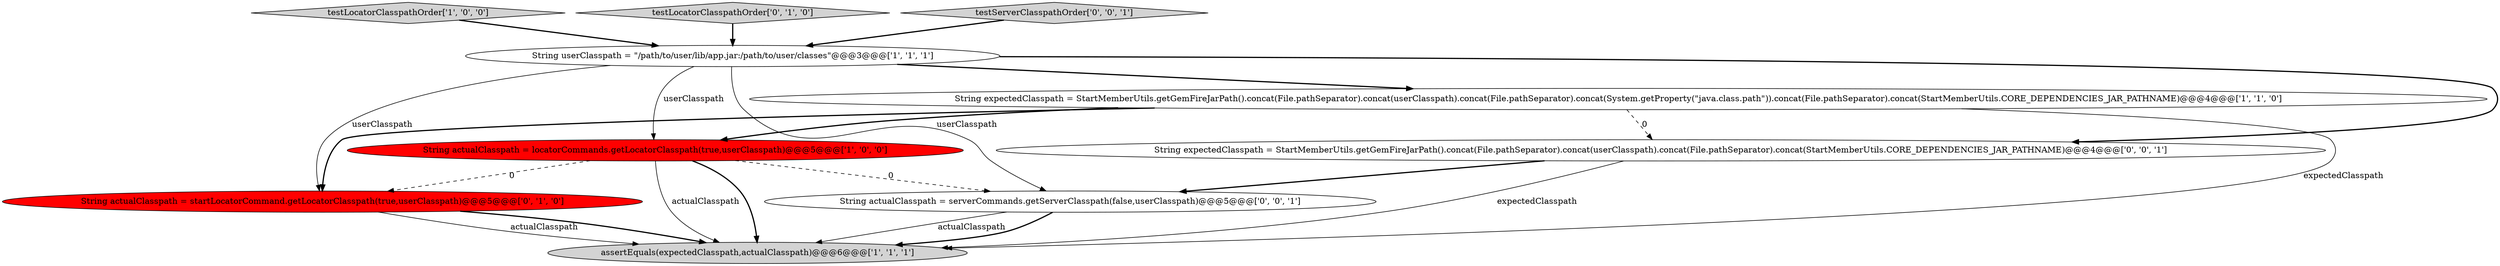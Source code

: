 digraph {
1 [style = filled, label = "assertEquals(expectedClasspath,actualClasspath)@@@6@@@['1', '1', '1']", fillcolor = lightgray, shape = ellipse image = "AAA0AAABBB1BBB"];
3 [style = filled, label = "testLocatorClasspathOrder['1', '0', '0']", fillcolor = lightgray, shape = diamond image = "AAA0AAABBB1BBB"];
4 [style = filled, label = "String actualClasspath = locatorCommands.getLocatorClasspath(true,userClasspath)@@@5@@@['1', '0', '0']", fillcolor = red, shape = ellipse image = "AAA1AAABBB1BBB"];
6 [style = filled, label = "String actualClasspath = startLocatorCommand.getLocatorClasspath(true,userClasspath)@@@5@@@['0', '1', '0']", fillcolor = red, shape = ellipse image = "AAA1AAABBB2BBB"];
9 [style = filled, label = "String expectedClasspath = StartMemberUtils.getGemFireJarPath().concat(File.pathSeparator).concat(userClasspath).concat(File.pathSeparator).concat(StartMemberUtils.CORE_DEPENDENCIES_JAR_PATHNAME)@@@4@@@['0', '0', '1']", fillcolor = white, shape = ellipse image = "AAA0AAABBB3BBB"];
7 [style = filled, label = "String actualClasspath = serverCommands.getServerClasspath(false,userClasspath)@@@5@@@['0', '0', '1']", fillcolor = white, shape = ellipse image = "AAA0AAABBB3BBB"];
2 [style = filled, label = "String expectedClasspath = StartMemberUtils.getGemFireJarPath().concat(File.pathSeparator).concat(userClasspath).concat(File.pathSeparator).concat(System.getProperty(\"java.class.path\")).concat(File.pathSeparator).concat(StartMemberUtils.CORE_DEPENDENCIES_JAR_PATHNAME)@@@4@@@['1', '1', '0']", fillcolor = white, shape = ellipse image = "AAA0AAABBB1BBB"];
5 [style = filled, label = "testLocatorClasspathOrder['0', '1', '0']", fillcolor = lightgray, shape = diamond image = "AAA0AAABBB2BBB"];
0 [style = filled, label = "String userClasspath = \"/path/to/user/lib/app.jar:/path/to/user/classes\"@@@3@@@['1', '1', '1']", fillcolor = white, shape = ellipse image = "AAA0AAABBB1BBB"];
8 [style = filled, label = "testServerClasspathOrder['0', '0', '1']", fillcolor = lightgray, shape = diamond image = "AAA0AAABBB3BBB"];
0->9 [style = bold, label=""];
7->1 [style = solid, label="actualClasspath"];
7->1 [style = bold, label=""];
4->1 [style = solid, label="actualClasspath"];
6->1 [style = solid, label="actualClasspath"];
2->6 [style = bold, label=""];
0->2 [style = bold, label=""];
9->7 [style = bold, label=""];
4->6 [style = dashed, label="0"];
2->4 [style = bold, label=""];
3->0 [style = bold, label=""];
8->0 [style = bold, label=""];
6->1 [style = bold, label=""];
0->4 [style = solid, label="userClasspath"];
5->0 [style = bold, label=""];
2->9 [style = dashed, label="0"];
4->7 [style = dashed, label="0"];
0->6 [style = solid, label="userClasspath"];
2->1 [style = solid, label="expectedClasspath"];
4->1 [style = bold, label=""];
0->7 [style = solid, label="userClasspath"];
9->1 [style = solid, label="expectedClasspath"];
}
